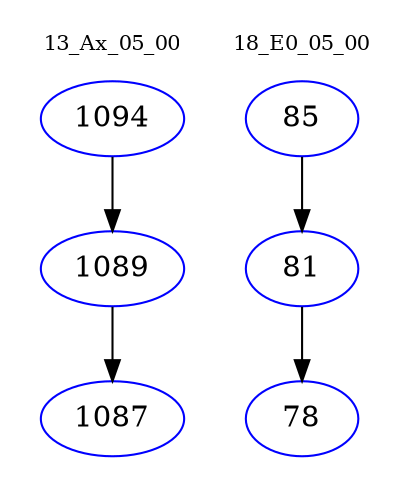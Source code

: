 digraph{
subgraph cluster_0 {
color = white
label = "13_Ax_05_00";
fontsize=10;
T0_1094 [label="1094", color="blue"]
T0_1094 -> T0_1089 [color="black"]
T0_1089 [label="1089", color="blue"]
T0_1089 -> T0_1087 [color="black"]
T0_1087 [label="1087", color="blue"]
}
subgraph cluster_1 {
color = white
label = "18_E0_05_00";
fontsize=10;
T1_85 [label="85", color="blue"]
T1_85 -> T1_81 [color="black"]
T1_81 [label="81", color="blue"]
T1_81 -> T1_78 [color="black"]
T1_78 [label="78", color="blue"]
}
}

